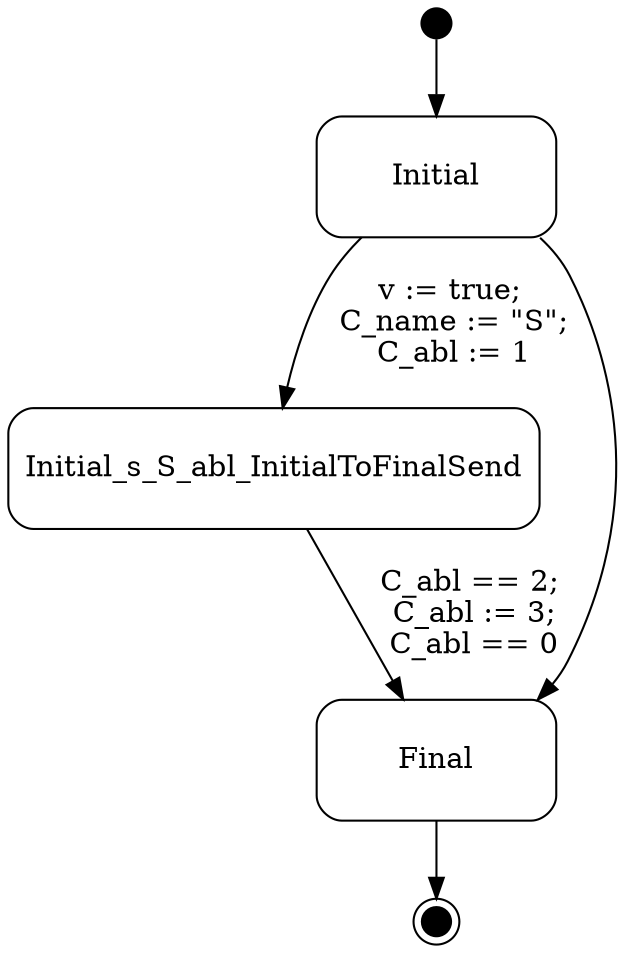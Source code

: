 digraph a_A {
  compound = true;
  rank = LR;
node [shape = "point", height = "0.2"] Initial_extra node [shape = "Mrecord", height = "0.8", width = "1.6"] Initial Initial_extra -> Initial

node [shape = "Mrecord", height = "0.8", width = "1.6"] Initial_s_S_abl_InitialToFinalSend

node [shape = "doublecircle", height = "0.2", width = "0.2", style = "filled", color = "black", label = ""] Final_extra node [shape = "Mrecord", height = "0.8", width = "1.6", style = "solid", label="Final"] Final Final -> Final_extra


Initial -> Initial_s_S_abl_InitialToFinalSend [label = "v := true;\n C_name := \"S\";\n C_abl := 1"];

Initial -> Final [label = ""];

Initial_s_S_abl_InitialToFinalSend -> Final [label = "C_abl == 2;\n C_abl := 3;\n C_abl == 0"];

}
